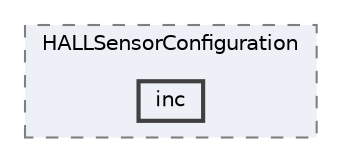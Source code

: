 digraph "EGEMOBİL/EEM_TASK/MotorDriveFeature/HALLSensorConfiguration/inc"
{
 // LATEX_PDF_SIZE
  bgcolor="transparent";
  edge [fontname=Helvetica,fontsize=10,labelfontname=Helvetica,labelfontsize=10];
  node [fontname=Helvetica,fontsize=10,shape=box,height=0.2,width=0.4];
  compound=true
  subgraph clusterdir_fd5d0247f65a462077ceda84de50f572 {
    graph [ bgcolor="#edf0f7", pencolor="grey50", label="HALLSensorConfiguration", fontname=Helvetica,fontsize=10 style="filled,dashed", URL="dir_fd5d0247f65a462077ceda84de50f572.html",tooltip=""]
  dir_54c10166f01f9bd78fdedea8785f63ba [label="inc", fillcolor="#edf0f7", color="grey25", style="filled,bold", URL="dir_54c10166f01f9bd78fdedea8785f63ba.html",tooltip=""];
  }
}
